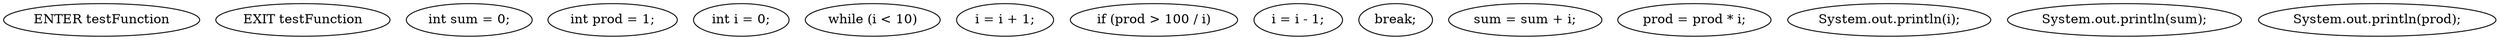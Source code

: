 strict digraph G {
  0 [ label="ENTER testFunction" ];
  1 [ label="EXIT testFunction" ];
  2 [ label="int sum = 0;" ];
  3 [ label="int prod = 1;" ];
  4 [ label="int i = 0;" ];
  5 [ label="while (i < 10)" ];
  6 [ label="i = i + 1;" ];
  7 [ label="if (prod > 100 / i)" ];
  8 [ label="i = i - 1;" ];
  9 [ label="break;" ];
  10 [ label="sum = sum + i;" ];
  11 [ label="prod = prod * i;" ];
  12 [ label="System.out.println(i);" ];
  13 [ label="System.out.println(sum);" ];
  14 [ label="System.out.println(prod);" ];
}
